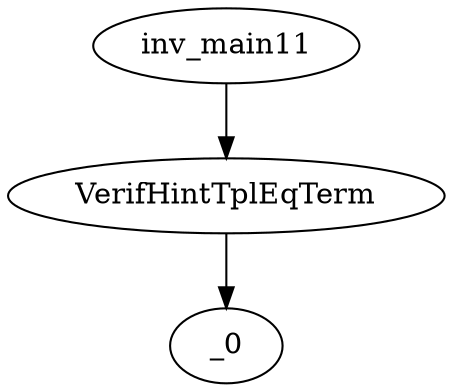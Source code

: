 digraph dag {
0 [label="inv_main11"];
1 [label="VerifHintTplEqTerm"];
2 [label="_0"];
0->1
1 -> 2
}
